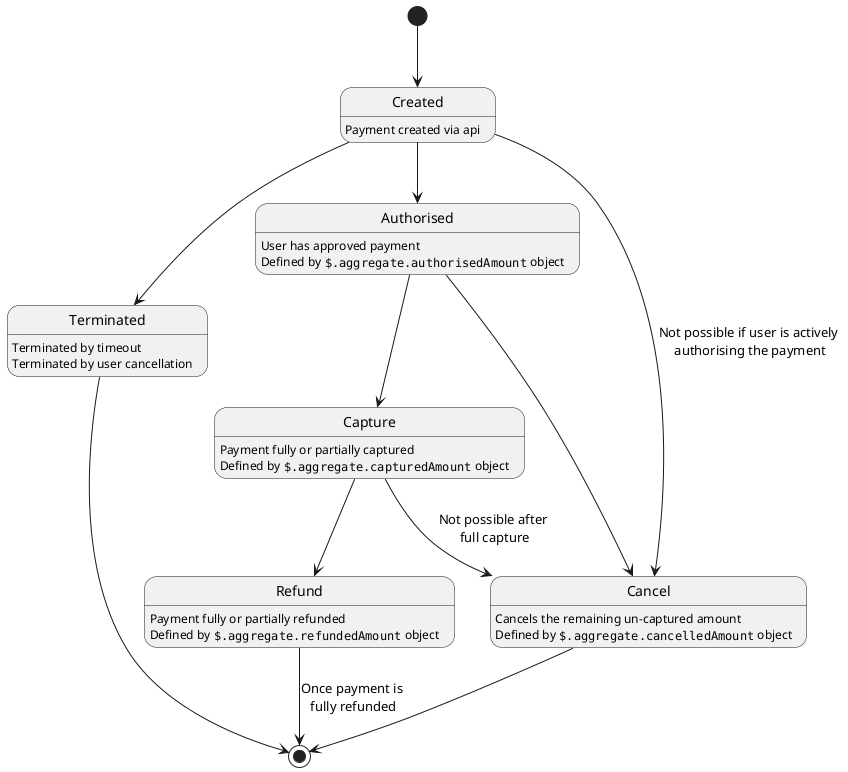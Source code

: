 @startuml
hide empty description
[*] --> Created
Created : Payment created via api
Created --> Terminated
Terminated : Terminated by timeout
Terminated : Terminated by user cancellation
Terminated --> [*]
Created --> Authorised
Authorised : User has approved payment
Authorised : Defined by ""$.aggregate.authorisedAmount"" object
Authorised --> Capture
Capture : Payment fully or partially captured
Capture : Defined by ""$.aggregate.capturedAmount"" object
Capture --> Refund
Refund : Payment fully or partially refunded
Refund : Defined by ""$.aggregate.refundedAmount"" object
Refund --> [*] : Once payment is \nfully refunded
Created --> Cancel : Not possible if user is actively \nauthorising the payment
Authorised --> Cancel 
Capture --> Cancel : Not possible after \nfull capture
Cancel : Cancels the remaining un-captured amount
Cancel : Defined by ""$.aggregate.cancelledAmount"" object
Cancel --> [*]
@enduml
